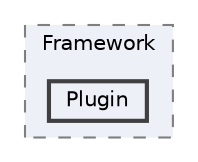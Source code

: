 digraph "D:/Peridyno/peridyno/src/Framework/Plugin"
{
 // LATEX_PDF_SIZE
  bgcolor="transparent";
  edge [fontname=Helvetica,fontsize=10,labelfontname=Helvetica,labelfontsize=10];
  node [fontname=Helvetica,fontsize=10,shape=box,height=0.2,width=0.4];
  compound=true
  subgraph clusterdir_72c161997c5186b0a4bbf39a44809cf4 {
    graph [ bgcolor="#edf0f7", pencolor="grey50", label="Framework", fontname=Helvetica,fontsize=10 style="filled,dashed", URL="dir_72c161997c5186b0a4bbf39a44809cf4.html",tooltip=""]
  dir_a15887de8df8118a9e85ae01452a5cd9 [label="Plugin", fillcolor="#edf0f7", color="grey25", style="filled,bold", URL="dir_a15887de8df8118a9e85ae01452a5cd9.html",tooltip=""];
  }
}
